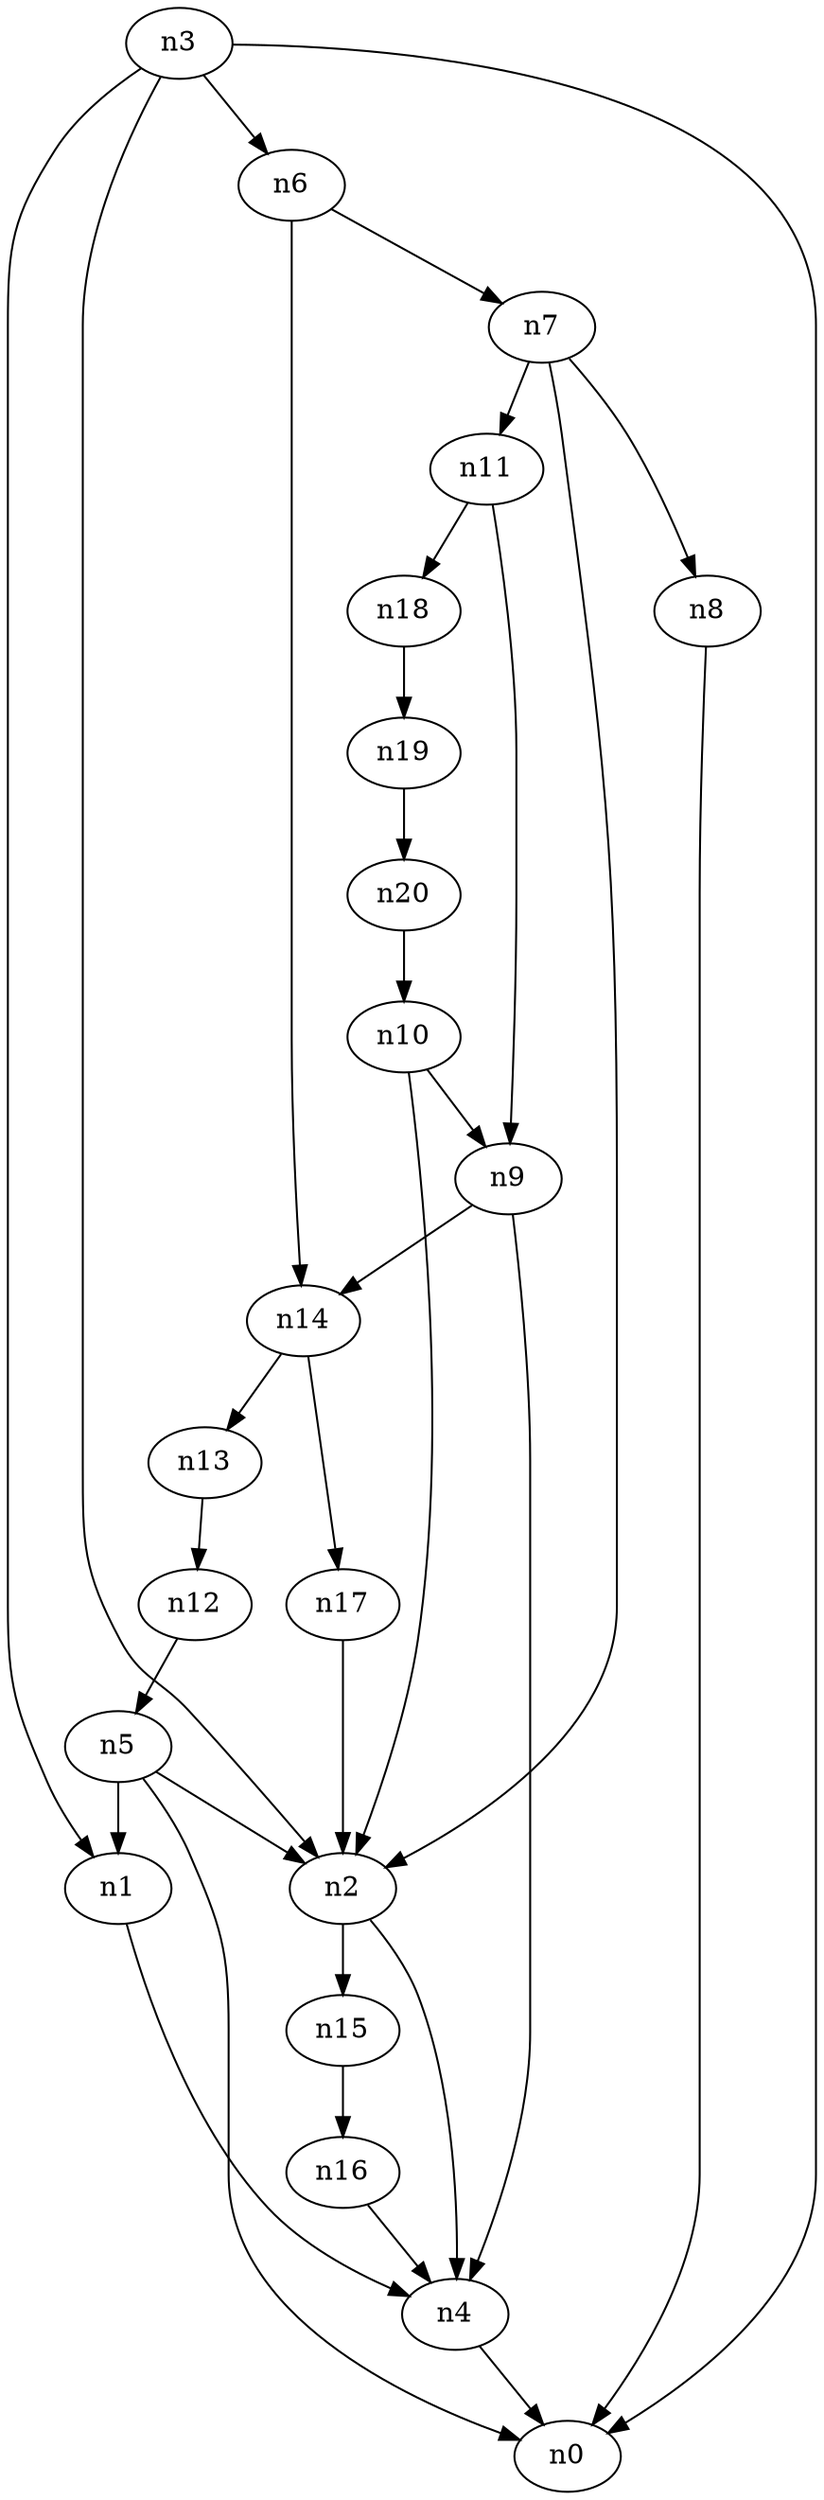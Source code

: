 digraph G {
	n1 -> n4	 [_graphml_id=e4];
	n2 -> n4	 [_graphml_id=e7];
	n2 -> n15	 [_graphml_id=e23];
	n3 -> n0	 [_graphml_id=e0];
	n3 -> n1	 [_graphml_id=e3];
	n3 -> n2	 [_graphml_id=e6];
	n3 -> n6	 [_graphml_id=e9];
	n4 -> n0	 [_graphml_id=e1];
	n5 -> n0	 [_graphml_id=e2];
	n5 -> n1	 [_graphml_id=e5];
	n5 -> n2	 [_graphml_id=e8];
	n6 -> n7	 [_graphml_id=e10];
	n6 -> n14	 [_graphml_id=e22];
	n7 -> n2	 [_graphml_id=e18];
	n7 -> n8	 [_graphml_id=e11];
	n7 -> n11	 [_graphml_id=e17];
	n8 -> n0	 [_graphml_id=e12];
	n9 -> n4	 [_graphml_id=e13];
	n9 -> n14	 [_graphml_id=e28];
	n10 -> n2	 [_graphml_id=e15];
	n10 -> n9	 [_graphml_id=e14];
	n11 -> n9	 [_graphml_id=e16];
	n11 -> n18	 [_graphml_id=e29];
	n12 -> n5	 [_graphml_id=e19];
	n13 -> n12	 [_graphml_id=e20];
	n14 -> n13	 [_graphml_id=e21];
	n14 -> n17	 [_graphml_id=e26];
	n15 -> n16	 [_graphml_id=e24];
	n16 -> n4	 [_graphml_id=e25];
	n17 -> n2	 [_graphml_id=e27];
	n18 -> n19	 [_graphml_id=e30];
	n19 -> n20	 [_graphml_id=e31];
	n20 -> n10	 [_graphml_id=e32];
}
